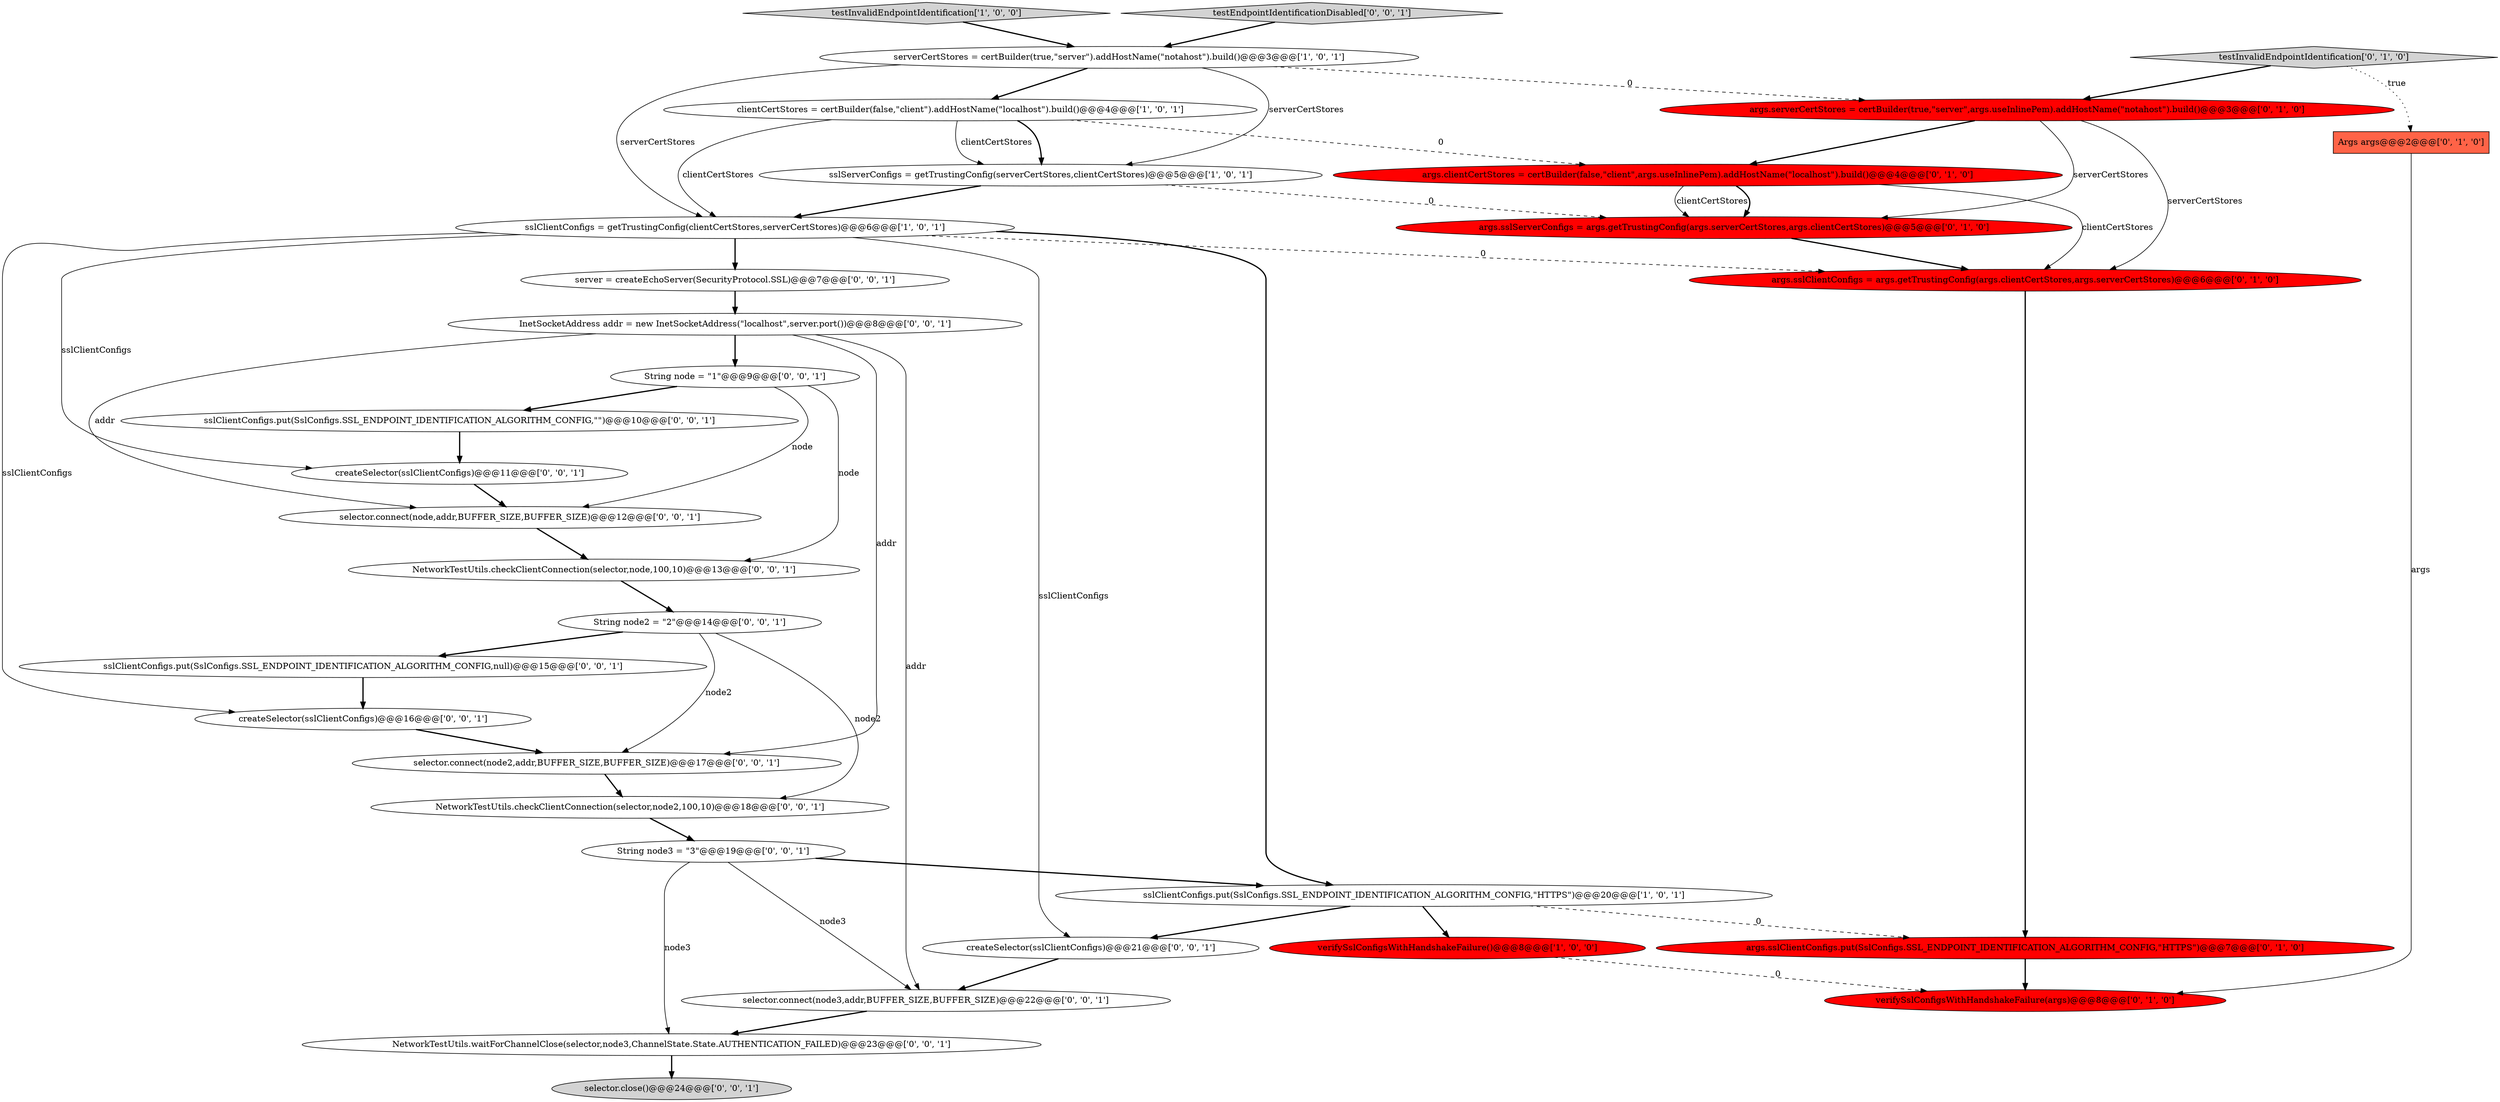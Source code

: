 digraph {
2 [style = filled, label = "serverCertStores = certBuilder(true,\"server\").addHostName(\"notahost\").build()@@@3@@@['1', '0', '1']", fillcolor = white, shape = ellipse image = "AAA0AAABBB1BBB"];
12 [style = filled, label = "args.sslClientConfigs = args.getTrustingConfig(args.clientCertStores,args.serverCertStores)@@@6@@@['0', '1', '0']", fillcolor = red, shape = ellipse image = "AAA1AAABBB2BBB"];
29 [style = filled, label = "selector.close()@@@24@@@['0', '0', '1']", fillcolor = lightgray, shape = ellipse image = "AAA0AAABBB3BBB"];
28 [style = filled, label = "String node3 = \"3\"@@@19@@@['0', '0', '1']", fillcolor = white, shape = ellipse image = "AAA0AAABBB3BBB"];
4 [style = filled, label = "sslServerConfigs = getTrustingConfig(serverCertStores,clientCertStores)@@@5@@@['1', '0', '1']", fillcolor = white, shape = ellipse image = "AAA0AAABBB1BBB"];
13 [style = filled, label = "args.serverCertStores = certBuilder(true,\"server\",args.useInlinePem).addHostName(\"notahost\").build()@@@3@@@['0', '1', '0']", fillcolor = red, shape = ellipse image = "AAA1AAABBB2BBB"];
25 [style = filled, label = "server = createEchoServer(SecurityProtocol.SSL)@@@7@@@['0', '0', '1']", fillcolor = white, shape = ellipse image = "AAA0AAABBB3BBB"];
11 [style = filled, label = "args.clientCertStores = certBuilder(false,\"client\",args.useInlinePem).addHostName(\"localhost\").build()@@@4@@@['0', '1', '0']", fillcolor = red, shape = ellipse image = "AAA1AAABBB2BBB"];
22 [style = filled, label = "NetworkTestUtils.checkClientConnection(selector,node2,100,10)@@@18@@@['0', '0', '1']", fillcolor = white, shape = ellipse image = "AAA0AAABBB3BBB"];
8 [style = filled, label = "args.sslServerConfigs = args.getTrustingConfig(args.serverCertStores,args.clientCertStores)@@@5@@@['0', '1', '0']", fillcolor = red, shape = ellipse image = "AAA1AAABBB2BBB"];
31 [style = filled, label = "selector.connect(node,addr,BUFFER_SIZE,BUFFER_SIZE)@@@12@@@['0', '0', '1']", fillcolor = white, shape = ellipse image = "AAA0AAABBB3BBB"];
20 [style = filled, label = "selector.connect(node2,addr,BUFFER_SIZE,BUFFER_SIZE)@@@17@@@['0', '0', '1']", fillcolor = white, shape = ellipse image = "AAA0AAABBB3BBB"];
0 [style = filled, label = "testInvalidEndpointIdentification['1', '0', '0']", fillcolor = lightgray, shape = diamond image = "AAA0AAABBB1BBB"];
24 [style = filled, label = "selector.connect(node3,addr,BUFFER_SIZE,BUFFER_SIZE)@@@22@@@['0', '0', '1']", fillcolor = white, shape = ellipse image = "AAA0AAABBB3BBB"];
14 [style = filled, label = "args.sslClientConfigs.put(SslConfigs.SSL_ENDPOINT_IDENTIFICATION_ALGORITHM_CONFIG,\"HTTPS\")@@@7@@@['0', '1', '0']", fillcolor = red, shape = ellipse image = "AAA1AAABBB2BBB"];
26 [style = filled, label = "String node2 = \"2\"@@@14@@@['0', '0', '1']", fillcolor = white, shape = ellipse image = "AAA0AAABBB3BBB"];
27 [style = filled, label = "sslClientConfigs.put(SslConfigs.SSL_ENDPOINT_IDENTIFICATION_ALGORITHM_CONFIG,\"\")@@@10@@@['0', '0', '1']", fillcolor = white, shape = ellipse image = "AAA0AAABBB3BBB"];
1 [style = filled, label = "clientCertStores = certBuilder(false,\"client\").addHostName(\"localhost\").build()@@@4@@@['1', '0', '1']", fillcolor = white, shape = ellipse image = "AAA0AAABBB1BBB"];
23 [style = filled, label = "createSelector(sslClientConfigs)@@@21@@@['0', '0', '1']", fillcolor = white, shape = ellipse image = "AAA0AAABBB3BBB"];
5 [style = filled, label = "sslClientConfigs = getTrustingConfig(clientCertStores,serverCertStores)@@@6@@@['1', '0', '1']", fillcolor = white, shape = ellipse image = "AAA0AAABBB1BBB"];
32 [style = filled, label = "sslClientConfigs.put(SslConfigs.SSL_ENDPOINT_IDENTIFICATION_ALGORITHM_CONFIG,null)@@@15@@@['0', '0', '1']", fillcolor = white, shape = ellipse image = "AAA0AAABBB3BBB"];
10 [style = filled, label = "verifySslConfigsWithHandshakeFailure(args)@@@8@@@['0', '1', '0']", fillcolor = red, shape = ellipse image = "AAA1AAABBB2BBB"];
19 [style = filled, label = "createSelector(sslClientConfigs)@@@16@@@['0', '0', '1']", fillcolor = white, shape = ellipse image = "AAA0AAABBB3BBB"];
30 [style = filled, label = "testEndpointIdentificationDisabled['0', '0', '1']", fillcolor = lightgray, shape = diamond image = "AAA0AAABBB3BBB"];
16 [style = filled, label = "NetworkTestUtils.waitForChannelClose(selector,node3,ChannelState.State.AUTHENTICATION_FAILED)@@@23@@@['0', '0', '1']", fillcolor = white, shape = ellipse image = "AAA0AAABBB3BBB"];
9 [style = filled, label = "Args args@@@2@@@['0', '1', '0']", fillcolor = tomato, shape = box image = "AAA1AAABBB2BBB"];
7 [style = filled, label = "testInvalidEndpointIdentification['0', '1', '0']", fillcolor = lightgray, shape = diamond image = "AAA0AAABBB2BBB"];
18 [style = filled, label = "createSelector(sslClientConfigs)@@@11@@@['0', '0', '1']", fillcolor = white, shape = ellipse image = "AAA0AAABBB3BBB"];
3 [style = filled, label = "verifySslConfigsWithHandshakeFailure()@@@8@@@['1', '0', '0']", fillcolor = red, shape = ellipse image = "AAA1AAABBB1BBB"];
17 [style = filled, label = "String node = \"1\"@@@9@@@['0', '0', '1']", fillcolor = white, shape = ellipse image = "AAA0AAABBB3BBB"];
6 [style = filled, label = "sslClientConfigs.put(SslConfigs.SSL_ENDPOINT_IDENTIFICATION_ALGORITHM_CONFIG,\"HTTPS\")@@@20@@@['1', '0', '1']", fillcolor = white, shape = ellipse image = "AAA0AAABBB1BBB"];
15 [style = filled, label = "NetworkTestUtils.checkClientConnection(selector,node,100,10)@@@13@@@['0', '0', '1']", fillcolor = white, shape = ellipse image = "AAA0AAABBB3BBB"];
21 [style = filled, label = "InetSocketAddress addr = new InetSocketAddress(\"localhost\",server.port())@@@8@@@['0', '0', '1']", fillcolor = white, shape = ellipse image = "AAA0AAABBB3BBB"];
7->13 [style = bold, label=""];
1->4 [style = solid, label="clientCertStores"];
5->19 [style = solid, label="sslClientConfigs"];
6->3 [style = bold, label=""];
27->18 [style = bold, label=""];
18->31 [style = bold, label=""];
1->4 [style = bold, label=""];
28->6 [style = bold, label=""];
2->5 [style = solid, label="serverCertStores"];
5->12 [style = dashed, label="0"];
26->32 [style = bold, label=""];
17->31 [style = solid, label="node"];
2->1 [style = bold, label=""];
6->23 [style = bold, label=""];
9->10 [style = solid, label="args"];
19->20 [style = bold, label=""];
16->29 [style = bold, label=""];
0->2 [style = bold, label=""];
26->20 [style = solid, label="node2"];
14->10 [style = bold, label=""];
1->5 [style = solid, label="clientCertStores"];
22->28 [style = bold, label=""];
5->18 [style = solid, label="sslClientConfigs"];
17->15 [style = solid, label="node"];
32->19 [style = bold, label=""];
7->9 [style = dotted, label="true"];
6->14 [style = dashed, label="0"];
21->31 [style = solid, label="addr"];
13->11 [style = bold, label=""];
31->15 [style = bold, label=""];
11->12 [style = solid, label="clientCertStores"];
5->25 [style = bold, label=""];
15->26 [style = bold, label=""];
20->22 [style = bold, label=""];
24->16 [style = bold, label=""];
23->24 [style = bold, label=""];
28->16 [style = solid, label="node3"];
13->12 [style = solid, label="serverCertStores"];
5->6 [style = bold, label=""];
21->20 [style = solid, label="addr"];
13->8 [style = solid, label="serverCertStores"];
2->13 [style = dashed, label="0"];
1->11 [style = dashed, label="0"];
11->8 [style = solid, label="clientCertStores"];
12->14 [style = bold, label=""];
4->8 [style = dashed, label="0"];
5->23 [style = solid, label="sslClientConfigs"];
11->8 [style = bold, label=""];
21->24 [style = solid, label="addr"];
3->10 [style = dashed, label="0"];
17->27 [style = bold, label=""];
30->2 [style = bold, label=""];
28->24 [style = solid, label="node3"];
4->5 [style = bold, label=""];
21->17 [style = bold, label=""];
8->12 [style = bold, label=""];
2->4 [style = solid, label="serverCertStores"];
25->21 [style = bold, label=""];
26->22 [style = solid, label="node2"];
}
